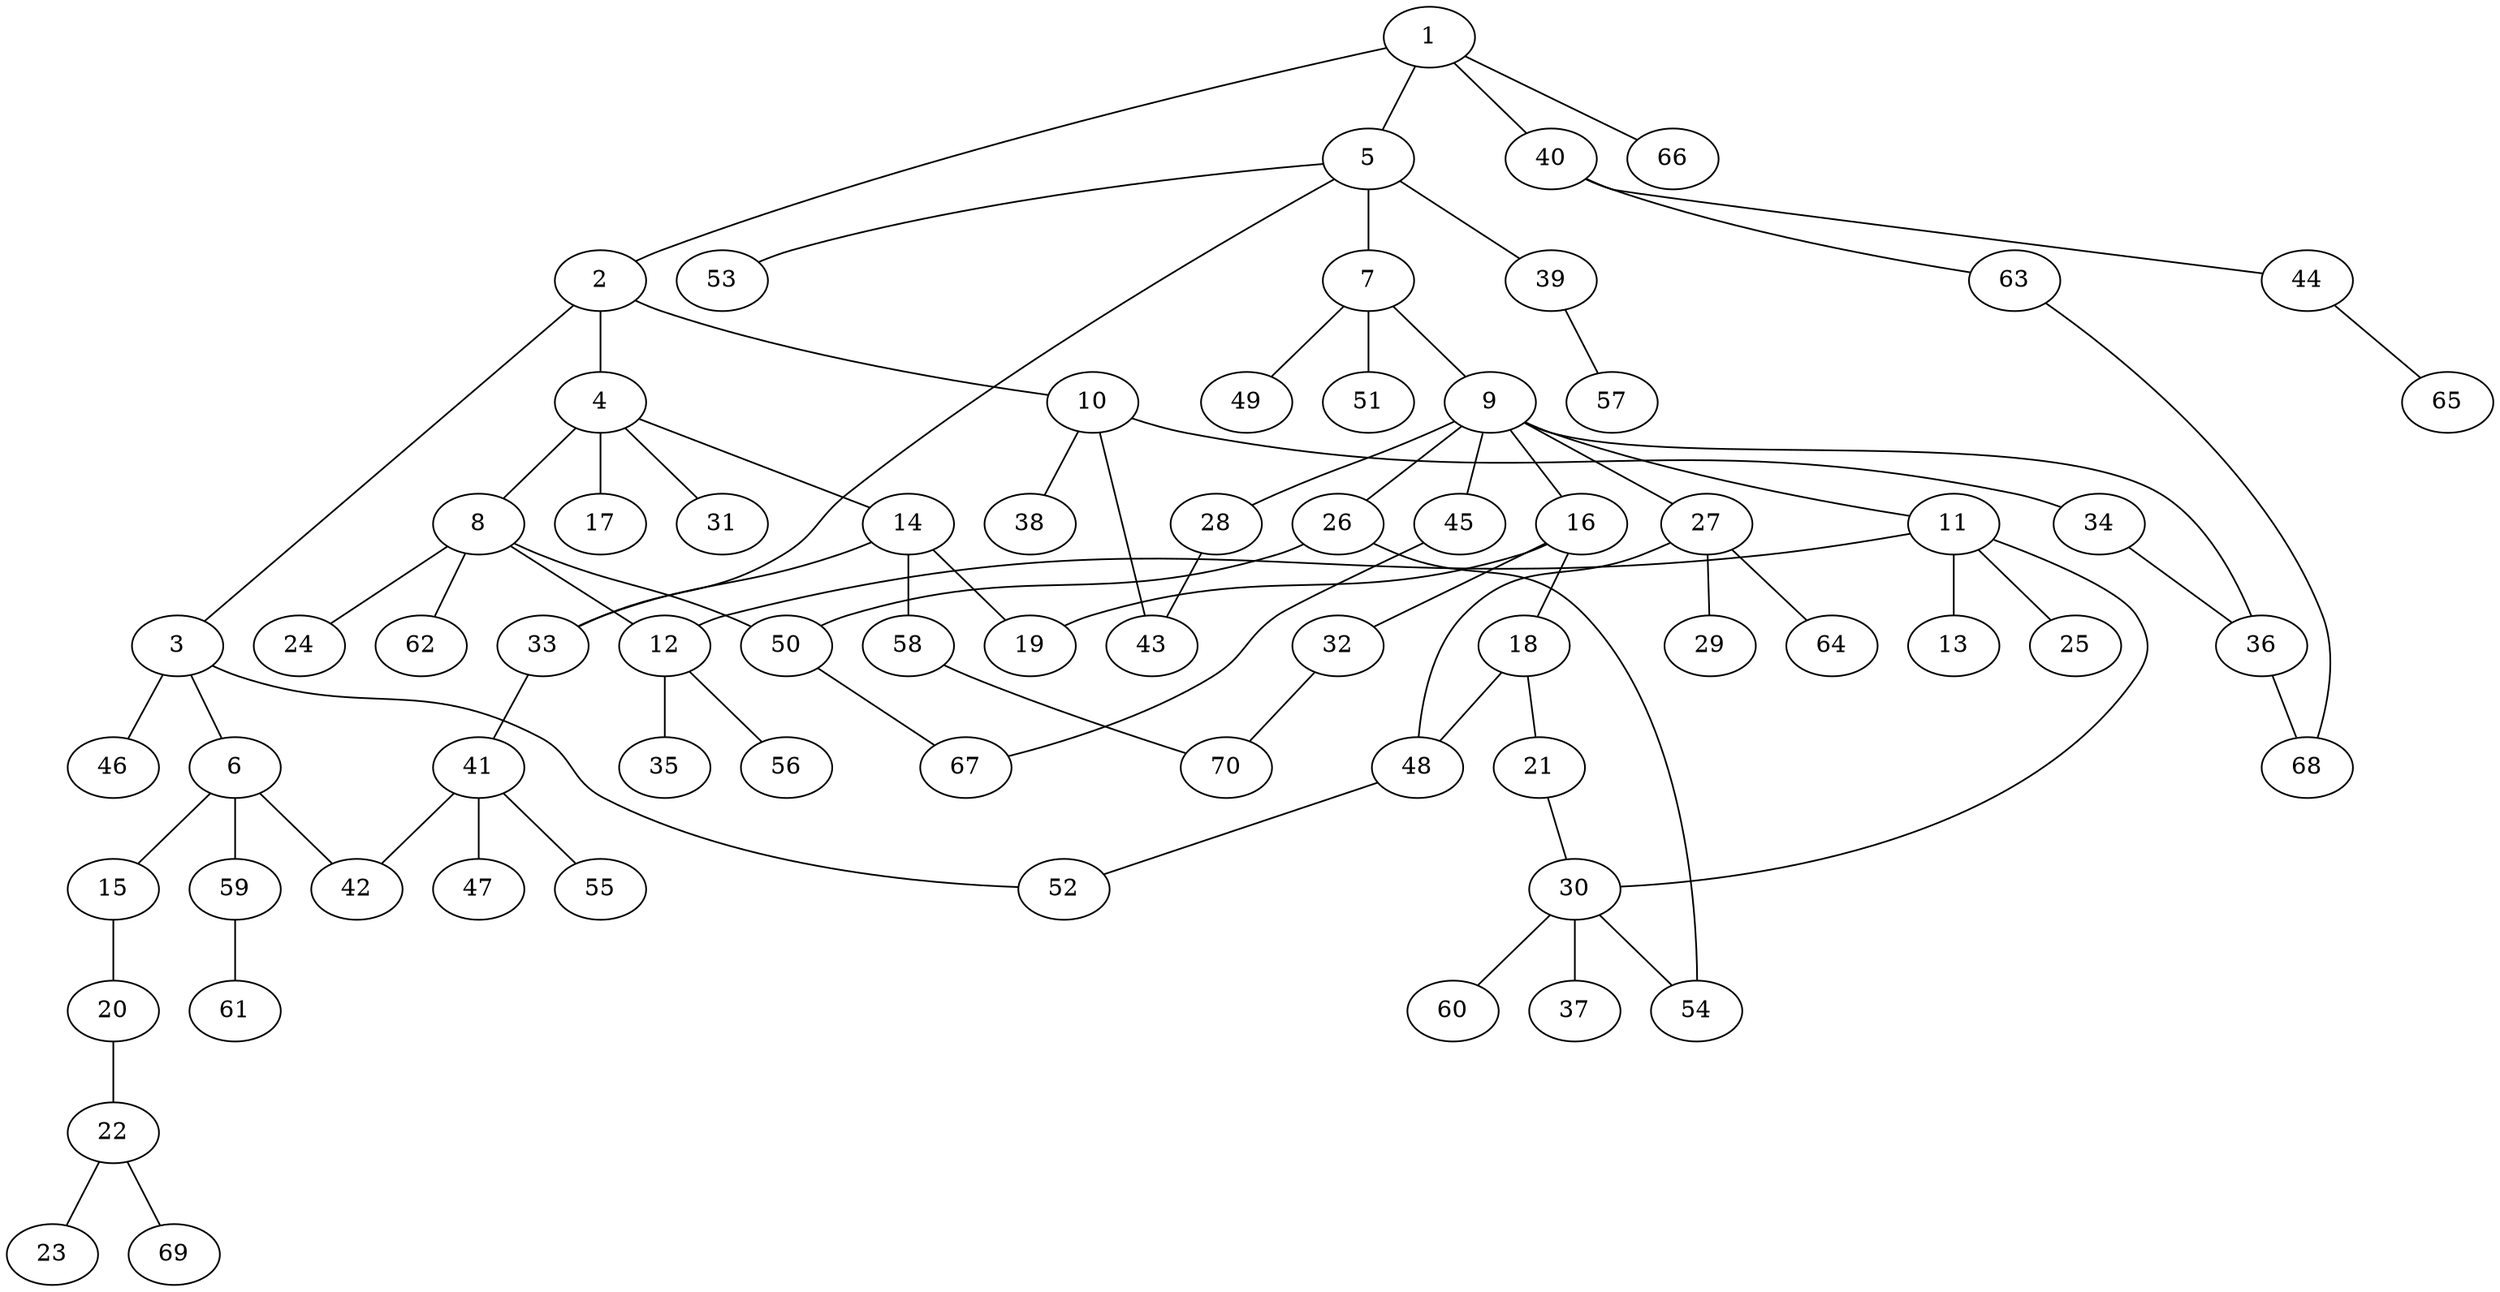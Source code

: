 graph graphname {1--2
1--5
1--40
1--66
2--3
2--4
2--10
3--6
3--46
3--52
4--8
4--14
4--17
4--31
5--7
5--33
5--39
5--53
6--15
6--42
6--59
7--9
7--49
7--51
8--12
8--24
8--50
8--62
9--11
9--16
9--26
9--27
9--28
9--36
9--45
10--34
10--38
10--43
11--12
11--13
11--25
11--30
12--35
12--56
14--19
14--33
14--58
15--20
16--18
16--19
16--32
18--21
18--48
20--22
21--30
22--23
22--69
26--50
26--54
27--29
27--48
27--64
28--43
30--37
30--54
30--60
32--70
33--41
34--36
36--68
39--57
40--44
40--63
41--42
41--47
41--55
44--65
45--67
48--52
50--67
58--70
59--61
63--68
}